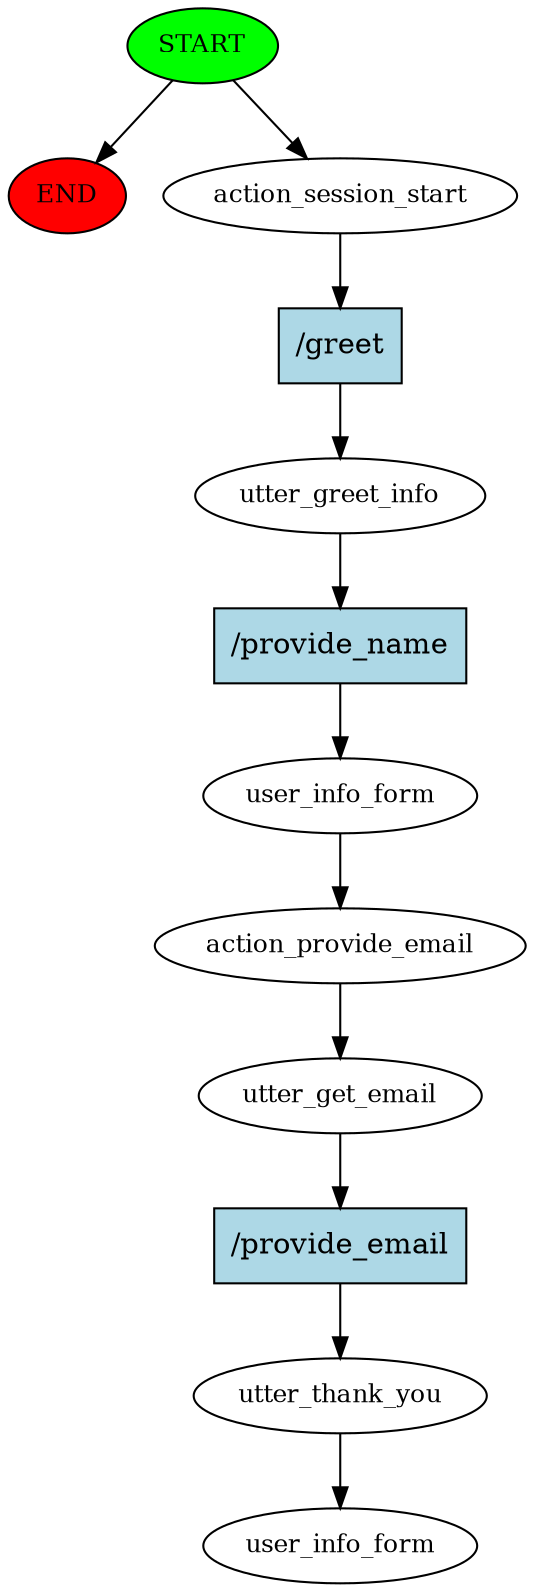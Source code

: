 digraph  {
0 [class="start active", fillcolor=green, fontsize=12, label=START, style=filled];
"-1" [class=end, fillcolor=red, fontsize=12, label=END, style=filled];
1 [class=active, fontsize=12, label=action_session_start];
2 [class=active, fontsize=12, label=utter_greet_info];
3 [class=active, fontsize=12, label=user_info_form];
4 [class=active, fontsize=12, label=action_provide_email];
5 [class=active, fontsize=12, label=utter_get_email];
6 [class=active, fontsize=12, label=utter_thank_you];
7 [class="dashed active", fontsize=12, label=user_info_form];
8 [class="intent active", fillcolor=lightblue, label="/greet", shape=rect, style=filled];
9 [class="intent active", fillcolor=lightblue, label="/provide_name", shape=rect, style=filled];
10 [class="intent active", fillcolor=lightblue, label="/provide_email", shape=rect, style=filled];
0 -> "-1"  [class="", key=NONE, label=""];
0 -> 1  [class=active, key=NONE, label=""];
1 -> 8  [class=active, key=0];
2 -> 9  [class=active, key=0];
3 -> 4  [class=active, key=NONE, label=""];
4 -> 5  [class=active, key=NONE, label=""];
5 -> 10  [class=active, key=0];
6 -> 7  [class=active, key=NONE, label=""];
8 -> 2  [class=active, key=0];
9 -> 3  [class=active, key=0];
10 -> 6  [class=active, key=0];
}
